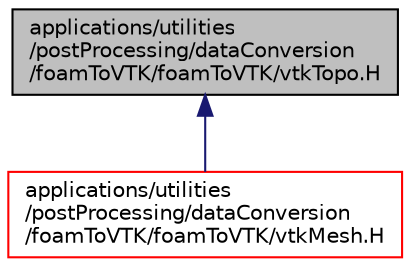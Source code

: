 digraph "applications/utilities/postProcessing/dataConversion/foamToVTK/foamToVTK/vtkTopo.H"
{
  bgcolor="transparent";
  edge [fontname="Helvetica",fontsize="10",labelfontname="Helvetica",labelfontsize="10"];
  node [fontname="Helvetica",fontsize="10",shape=record];
  Node1 [label="applications/utilities\l/postProcessing/dataConversion\l/foamToVTK/foamToVTK/vtkTopo.H",height=0.2,width=0.4,color="black", fillcolor="grey75", style="filled", fontcolor="black"];
  Node1 -> Node2 [dir="back",color="midnightblue",fontsize="10",style="solid",fontname="Helvetica"];
  Node2 [label="applications/utilities\l/postProcessing/dataConversion\l/foamToVTK/foamToVTK/vtkMesh.H",height=0.2,width=0.4,color="red",URL="$a04433.html"];
}

